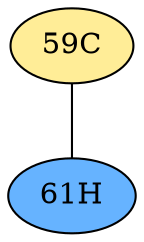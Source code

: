 // The Round Table
graph {
	"59C" [fillcolor="#FFED97" style=radial]
	"61H" [fillcolor="#66B3FF" style=radial]
	"59C" -- "61H" [penwidth=1]
}

